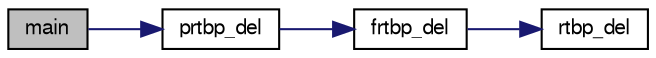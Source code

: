 digraph G
{
  edge [fontname="FreeSans",fontsize="10",labelfontname="FreeSans",labelfontsize="10"];
  node [fontname="FreeSans",fontsize="10",shape=record];
  rankdir=LR;
  Node1 [label="main",height=0.2,width=0.4,color="black", fillcolor="grey75", style="filled" fontcolor="black"];
  Node1 -> Node2 [color="midnightblue",fontsize="10",style="solid",fontname="FreeSans"];
  Node2 [label="prtbp_del",height=0.2,width=0.4,color="black", fillcolor="white", style="filled",URL="$prtbpdel_8c.html#ae3035963a779a5655e12d1567f5736cc"];
  Node2 -> Node3 [color="midnightblue",fontsize="10",style="solid",fontname="FreeSans"];
  Node3 [label="frtbp_del",height=0.2,width=0.4,color="black", fillcolor="white", style="filled",URL="$frtbpdel_8c.html#a3ae200117803f31933a6f6e9dc56f89c"];
  Node3 -> Node4 [color="midnightblue",fontsize="10",style="solid",fontname="FreeSans"];
  Node4 [label="rtbp_del",height=0.2,width=0.4,color="black", fillcolor="white", style="filled",URL="$rtbpdel_8c.html#a82a8da3bffd2d54c6215c8d92a42b846"];
}

